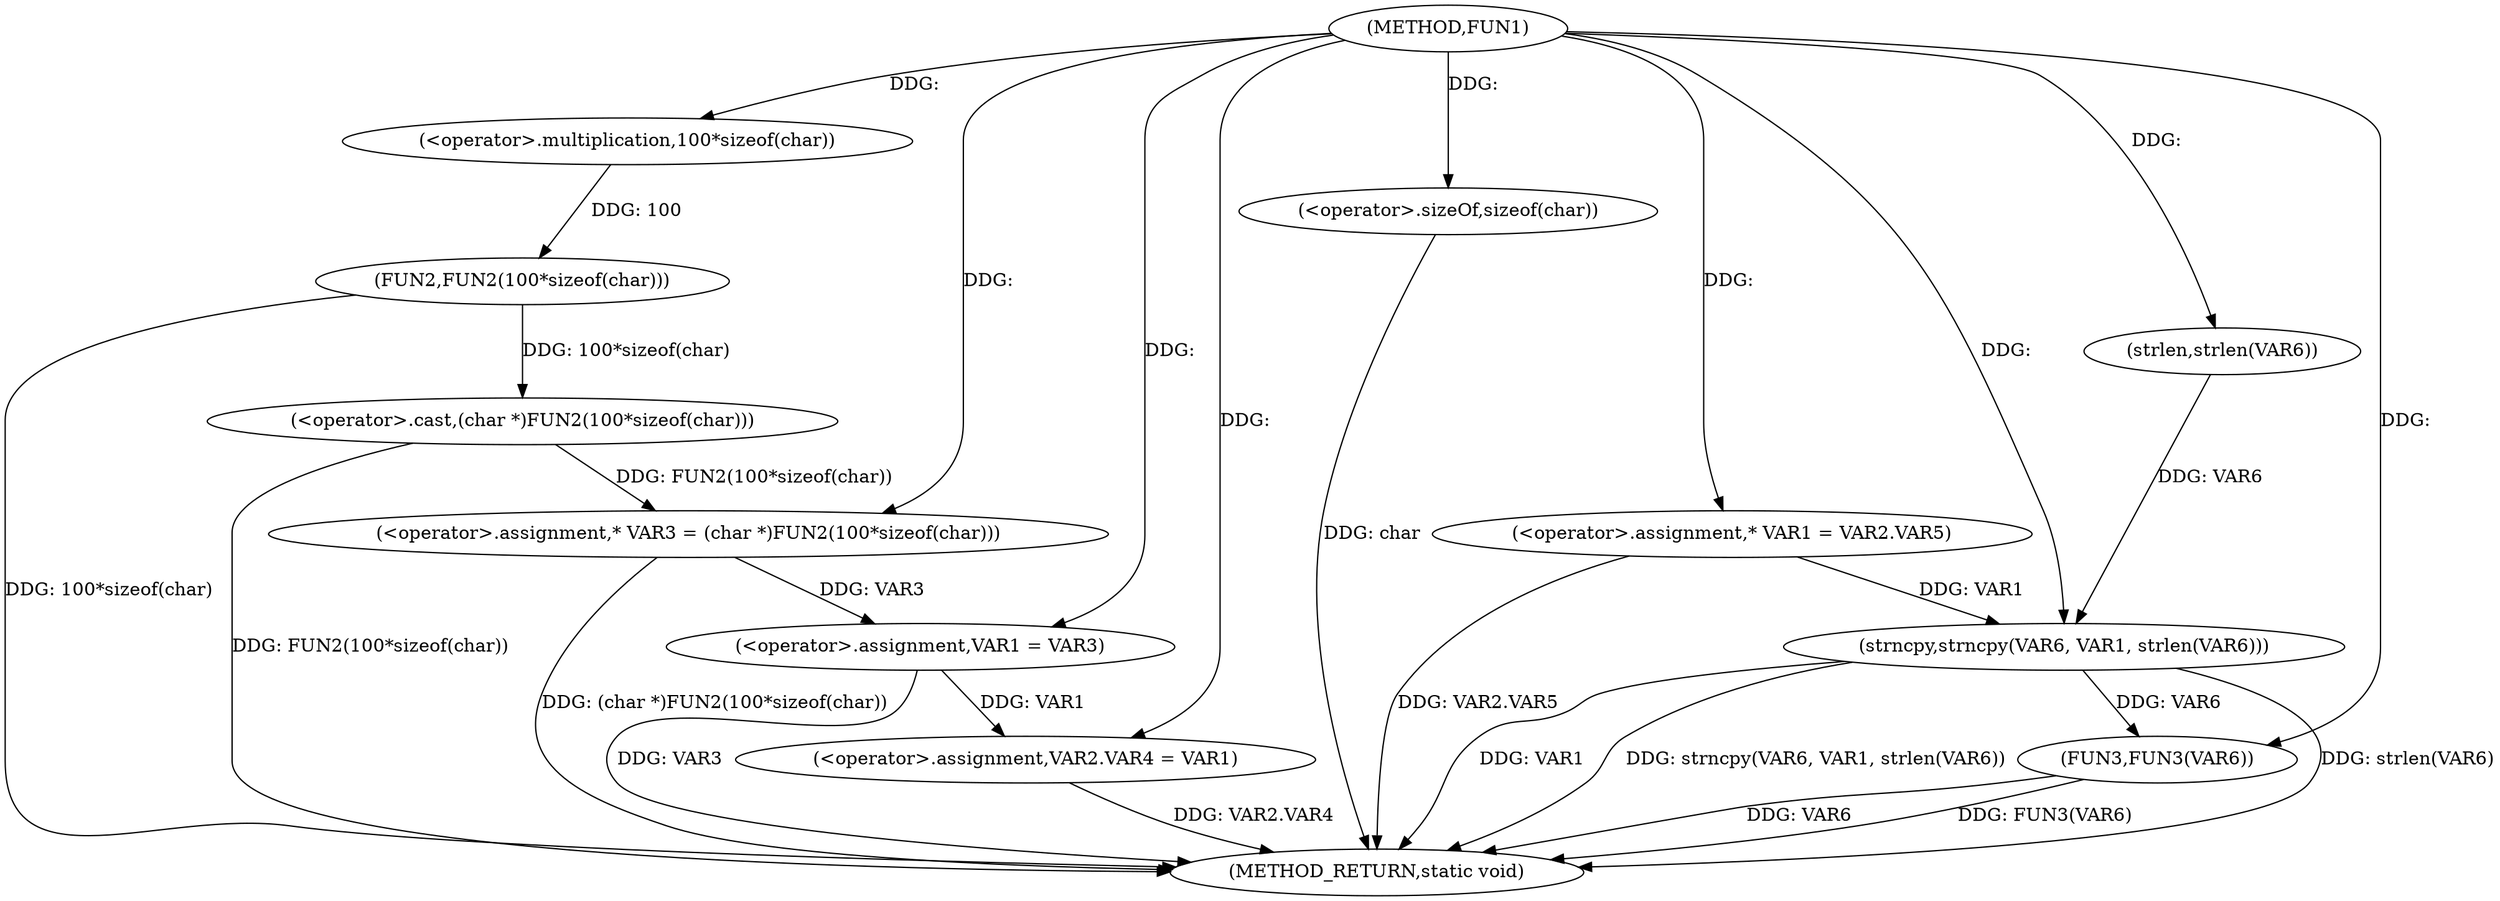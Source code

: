 digraph FUN1 {  
"1000100" [label = "(METHOD,FUN1)" ]
"1000138" [label = "(METHOD_RETURN,static void)" ]
"1000105" [label = "(<operator>.assignment,* VAR3 = (char *)FUN2(100*sizeof(char)))" ]
"1000107" [label = "(<operator>.cast,(char *)FUN2(100*sizeof(char)))" ]
"1000109" [label = "(FUN2,FUN2(100*sizeof(char)))" ]
"1000110" [label = "(<operator>.multiplication,100*sizeof(char))" ]
"1000112" [label = "(<operator>.sizeOf,sizeof(char))" ]
"1000114" [label = "(<operator>.assignment,VAR1 = VAR3)" ]
"1000117" [label = "(<operator>.assignment,VAR2.VAR4 = VAR1)" ]
"1000124" [label = "(<operator>.assignment,* VAR1 = VAR2.VAR5)" ]
"1000131" [label = "(strncpy,strncpy(VAR6, VAR1, strlen(VAR6)))" ]
"1000134" [label = "(strlen,strlen(VAR6))" ]
"1000136" [label = "(FUN3,FUN3(VAR6))" ]
  "1000124" -> "1000138"  [ label = "DDG: VAR2.VAR5"] 
  "1000105" -> "1000138"  [ label = "DDG: (char *)FUN2(100*sizeof(char))"] 
  "1000131" -> "1000138"  [ label = "DDG: strlen(VAR6)"] 
  "1000117" -> "1000138"  [ label = "DDG: VAR2.VAR4"] 
  "1000136" -> "1000138"  [ label = "DDG: FUN3(VAR6)"] 
  "1000114" -> "1000138"  [ label = "DDG: VAR3"] 
  "1000131" -> "1000138"  [ label = "DDG: VAR1"] 
  "1000112" -> "1000138"  [ label = "DDG: char"] 
  "1000109" -> "1000138"  [ label = "DDG: 100*sizeof(char)"] 
  "1000136" -> "1000138"  [ label = "DDG: VAR6"] 
  "1000107" -> "1000138"  [ label = "DDG: FUN2(100*sizeof(char))"] 
  "1000131" -> "1000138"  [ label = "DDG: strncpy(VAR6, VAR1, strlen(VAR6))"] 
  "1000107" -> "1000105"  [ label = "DDG: FUN2(100*sizeof(char))"] 
  "1000100" -> "1000105"  [ label = "DDG: "] 
  "1000109" -> "1000107"  [ label = "DDG: 100*sizeof(char)"] 
  "1000110" -> "1000109"  [ label = "DDG: 100"] 
  "1000100" -> "1000110"  [ label = "DDG: "] 
  "1000100" -> "1000112"  [ label = "DDG: "] 
  "1000105" -> "1000114"  [ label = "DDG: VAR3"] 
  "1000100" -> "1000114"  [ label = "DDG: "] 
  "1000114" -> "1000117"  [ label = "DDG: VAR1"] 
  "1000100" -> "1000117"  [ label = "DDG: "] 
  "1000100" -> "1000124"  [ label = "DDG: "] 
  "1000134" -> "1000131"  [ label = "DDG: VAR6"] 
  "1000100" -> "1000131"  [ label = "DDG: "] 
  "1000124" -> "1000131"  [ label = "DDG: VAR1"] 
  "1000100" -> "1000134"  [ label = "DDG: "] 
  "1000131" -> "1000136"  [ label = "DDG: VAR6"] 
  "1000100" -> "1000136"  [ label = "DDG: "] 
}
